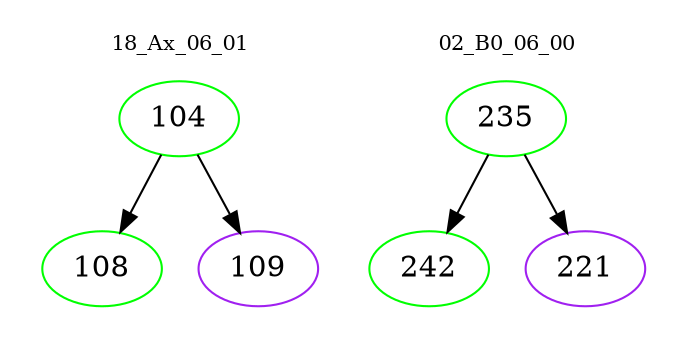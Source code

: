 digraph{
subgraph cluster_0 {
color = white
label = "18_Ax_06_01";
fontsize=10;
T0_104 [label="104", color="green"]
T0_104 -> T0_108 [color="black"]
T0_108 [label="108", color="green"]
T0_104 -> T0_109 [color="black"]
T0_109 [label="109", color="purple"]
}
subgraph cluster_1 {
color = white
label = "02_B0_06_00";
fontsize=10;
T1_235 [label="235", color="green"]
T1_235 -> T1_242 [color="black"]
T1_242 [label="242", color="green"]
T1_235 -> T1_221 [color="black"]
T1_221 [label="221", color="purple"]
}
}
